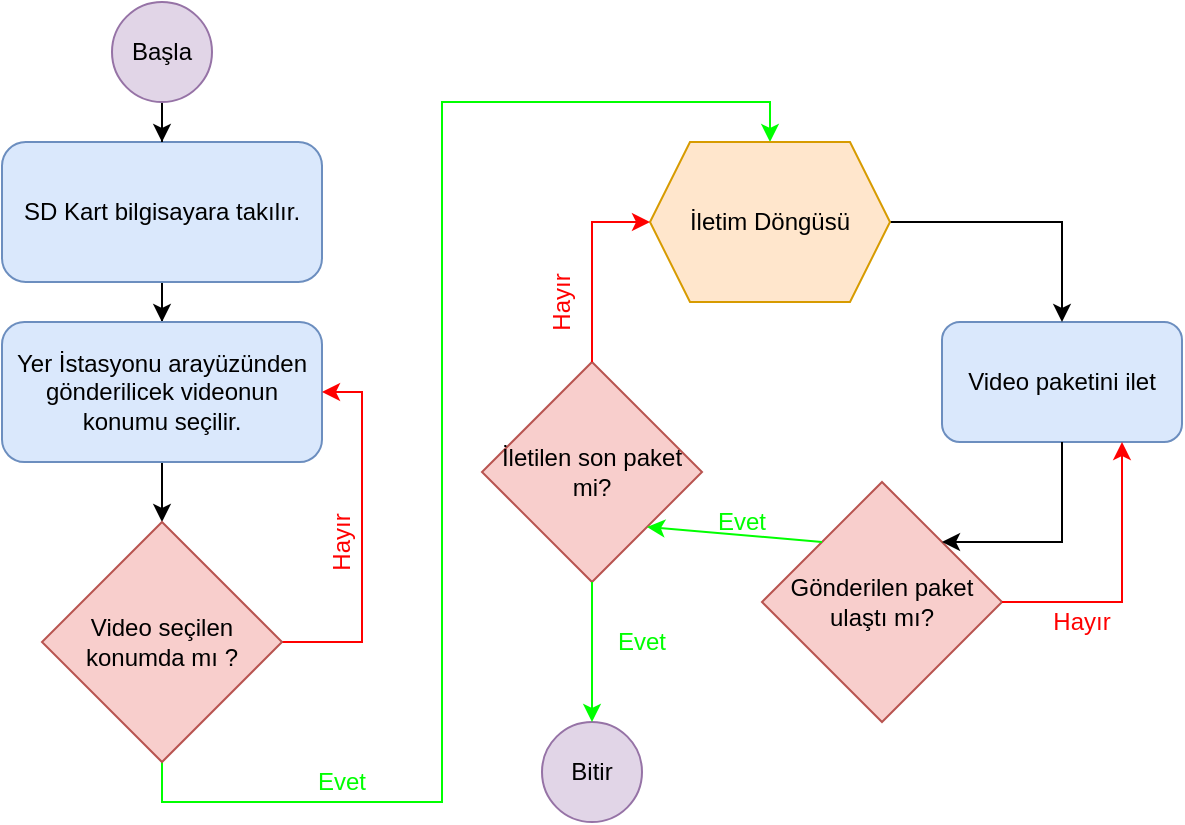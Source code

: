 <mxfile version="14.5.10" type="github">
  <diagram id="0OpG36uC_l2O-A9Mquys" name="Page-1">
    <mxGraphModel dx="998" dy="548" grid="1" gridSize="10" guides="1" tooltips="1" connect="1" arrows="1" fold="1" page="1" pageScale="1" pageWidth="827" pageHeight="1169" math="0" shadow="0">
      <root>
        <mxCell id="0" />
        <mxCell id="1" parent="0" />
        <mxCell id="s_yaDZpPtMgB8WJ1-4bx-8" style="edgeStyle=orthogonalEdgeStyle;rounded=0;orthogonalLoop=1;jettySize=auto;html=1;" edge="1" parent="1" source="s_yaDZpPtMgB8WJ1-4bx-1" target="s_yaDZpPtMgB8WJ1-4bx-2">
          <mxGeometry relative="1" as="geometry" />
        </mxCell>
        <mxCell id="s_yaDZpPtMgB8WJ1-4bx-1" value="SD Kart bilgisayara takılır." style="rounded=1;whiteSpace=wrap;html=1;arcSize=17;fillColor=#dae8fc;strokeColor=#6c8ebf;" vertex="1" parent="1">
          <mxGeometry x="90" y="80" width="160" height="70" as="geometry" />
        </mxCell>
        <mxCell id="s_yaDZpPtMgB8WJ1-4bx-7" style="edgeStyle=orthogonalEdgeStyle;rounded=0;orthogonalLoop=1;jettySize=auto;html=1;entryX=0.5;entryY=0;entryDx=0;entryDy=0;" edge="1" parent="1" source="s_yaDZpPtMgB8WJ1-4bx-2" target="s_yaDZpPtMgB8WJ1-4bx-4">
          <mxGeometry relative="1" as="geometry" />
        </mxCell>
        <mxCell id="s_yaDZpPtMgB8WJ1-4bx-2" value="Yer İstasyonu arayüzünden gönderilicek videonun konumu seçilir." style="rounded=1;whiteSpace=wrap;html=1;arcSize=16;fillColor=#dae8fc;strokeColor=#6c8ebf;" vertex="1" parent="1">
          <mxGeometry x="90" y="170" width="160" height="70" as="geometry" />
        </mxCell>
        <mxCell id="s_yaDZpPtMgB8WJ1-4bx-5" style="edgeStyle=orthogonalEdgeStyle;rounded=0;orthogonalLoop=1;jettySize=auto;html=1;entryX=1;entryY=0.5;entryDx=0;entryDy=0;fillColor=#f8cecc;strokeColor=#FF0000;" edge="1" parent="1" source="s_yaDZpPtMgB8WJ1-4bx-4" target="s_yaDZpPtMgB8WJ1-4bx-2">
          <mxGeometry relative="1" as="geometry">
            <mxPoint x="280" y="200" as="targetPoint" />
            <Array as="points">
              <mxPoint x="270" y="330" />
              <mxPoint x="270" y="205" />
            </Array>
          </mxGeometry>
        </mxCell>
        <mxCell id="s_yaDZpPtMgB8WJ1-4bx-12" style="edgeStyle=orthogonalEdgeStyle;rounded=0;orthogonalLoop=1;jettySize=auto;html=1;entryX=0.5;entryY=0;entryDx=0;entryDy=0;strokeColor=#00FF00;" edge="1" parent="1" source="s_yaDZpPtMgB8WJ1-4bx-4" target="s_yaDZpPtMgB8WJ1-4bx-14">
          <mxGeometry relative="1" as="geometry">
            <mxPoint x="420" y="60" as="targetPoint" />
            <Array as="points">
              <mxPoint x="170" y="410" />
              <mxPoint x="310" y="410" />
              <mxPoint x="310" y="60" />
              <mxPoint x="474" y="60" />
            </Array>
          </mxGeometry>
        </mxCell>
        <mxCell id="s_yaDZpPtMgB8WJ1-4bx-4" value="Video seçilen konumda mı ?" style="rhombus;whiteSpace=wrap;html=1;fillColor=#f8cecc;strokeColor=#b85450;" vertex="1" parent="1">
          <mxGeometry x="110" y="270" width="120" height="120" as="geometry" />
        </mxCell>
        <mxCell id="s_yaDZpPtMgB8WJ1-4bx-6" value="&lt;font color=&quot;#ff0000&quot;&gt;Hayır&lt;/font&gt;" style="text;html=1;strokeColor=none;fillColor=none;align=center;verticalAlign=middle;whiteSpace=wrap;rounded=0;rotation=-90;" vertex="1" parent="1">
          <mxGeometry x="240" y="270" width="40" height="20" as="geometry" />
        </mxCell>
        <mxCell id="s_yaDZpPtMgB8WJ1-4bx-10" style="edgeStyle=orthogonalEdgeStyle;rounded=0;orthogonalLoop=1;jettySize=auto;html=1;entryX=0.5;entryY=0;entryDx=0;entryDy=0;" edge="1" parent="1" source="s_yaDZpPtMgB8WJ1-4bx-9" target="s_yaDZpPtMgB8WJ1-4bx-1">
          <mxGeometry relative="1" as="geometry" />
        </mxCell>
        <mxCell id="s_yaDZpPtMgB8WJ1-4bx-9" value="Başla" style="ellipse;whiteSpace=wrap;html=1;fillColor=#e1d5e7;strokeColor=#9673a6;" vertex="1" parent="1">
          <mxGeometry x="145" y="10" width="50" height="50" as="geometry" />
        </mxCell>
        <mxCell id="s_yaDZpPtMgB8WJ1-4bx-11" value="Video paketini ilet" style="rounded=1;whiteSpace=wrap;html=1;fillColor=#dae8fc;strokeColor=#6c8ebf;" vertex="1" parent="1">
          <mxGeometry x="560" y="170" width="120" height="60" as="geometry" />
        </mxCell>
        <mxCell id="s_yaDZpPtMgB8WJ1-4bx-13" value="&lt;font color=&quot;#00ff00&quot;&gt;Evet&lt;/font&gt;" style="text;html=1;strokeColor=none;fillColor=none;align=center;verticalAlign=middle;whiteSpace=wrap;rounded=0;" vertex="1" parent="1">
          <mxGeometry x="240" y="390" width="40" height="20" as="geometry" />
        </mxCell>
        <mxCell id="s_yaDZpPtMgB8WJ1-4bx-33" style="edgeStyle=orthogonalEdgeStyle;rounded=0;orthogonalLoop=1;jettySize=auto;html=1;entryX=0.5;entryY=0;entryDx=0;entryDy=0;" edge="1" parent="1" source="s_yaDZpPtMgB8WJ1-4bx-14" target="s_yaDZpPtMgB8WJ1-4bx-11">
          <mxGeometry relative="1" as="geometry">
            <mxPoint x="640" y="120" as="targetPoint" />
          </mxGeometry>
        </mxCell>
        <mxCell id="s_yaDZpPtMgB8WJ1-4bx-14" value="İletim Döngüsü" style="shape=hexagon;perimeter=hexagonPerimeter2;whiteSpace=wrap;html=1;fixedSize=1;fillColor=#ffe6cc;strokeColor=#d79b00;" vertex="1" parent="1">
          <mxGeometry x="414" y="80" width="120" height="80" as="geometry" />
        </mxCell>
        <mxCell id="s_yaDZpPtMgB8WJ1-4bx-15" value="Gönderilen paket ulaştı mı?" style="rhombus;whiteSpace=wrap;html=1;fillColor=#f8cecc;strokeColor=#b85450;" vertex="1" parent="1">
          <mxGeometry x="470" y="250" width="120" height="120" as="geometry" />
        </mxCell>
        <mxCell id="s_yaDZpPtMgB8WJ1-4bx-21" value="İletilen son paket mi?" style="rhombus;whiteSpace=wrap;html=1;fillColor=#f8cecc;strokeColor=#b85450;" vertex="1" parent="1">
          <mxGeometry x="330" y="190" width="110" height="110" as="geometry" />
        </mxCell>
        <mxCell id="s_yaDZpPtMgB8WJ1-4bx-23" value="" style="endArrow=classic;html=1;exitX=0.5;exitY=1;exitDx=0;exitDy=0;entryX=1;entryY=0;entryDx=0;entryDy=0;rounded=0;" edge="1" parent="1" source="s_yaDZpPtMgB8WJ1-4bx-11" target="s_yaDZpPtMgB8WJ1-4bx-15">
          <mxGeometry width="50" height="50" relative="1" as="geometry">
            <mxPoint x="390" y="250" as="sourcePoint" />
            <mxPoint x="440" y="200" as="targetPoint" />
            <Array as="points">
              <mxPoint x="620" y="280" />
            </Array>
          </mxGeometry>
        </mxCell>
        <mxCell id="s_yaDZpPtMgB8WJ1-4bx-24" value="" style="endArrow=classic;html=1;exitX=0;exitY=0;exitDx=0;exitDy=0;entryX=1;entryY=1;entryDx=0;entryDy=0;strokeColor=#00FF00;" edge="1" parent="1" source="s_yaDZpPtMgB8WJ1-4bx-15" target="s_yaDZpPtMgB8WJ1-4bx-21">
          <mxGeometry width="50" height="50" relative="1" as="geometry">
            <mxPoint x="390" y="250" as="sourcePoint" />
            <mxPoint x="440" y="200" as="targetPoint" />
          </mxGeometry>
        </mxCell>
        <mxCell id="s_yaDZpPtMgB8WJ1-4bx-25" value="&lt;font color=&quot;#00ff00&quot;&gt;Evet&lt;/font&gt;" style="text;html=1;strokeColor=none;fillColor=none;align=center;verticalAlign=middle;whiteSpace=wrap;rounded=0;rotation=0;" vertex="1" parent="1">
          <mxGeometry x="440" y="260" width="40" height="20" as="geometry" />
        </mxCell>
        <mxCell id="s_yaDZpPtMgB8WJ1-4bx-26" value="" style="endArrow=classic;html=1;entryX=0;entryY=0.5;entryDx=0;entryDy=0;strokeColor=#FF0000;rounded=0;exitX=0.5;exitY=0;exitDx=0;exitDy=0;" edge="1" parent="1" source="s_yaDZpPtMgB8WJ1-4bx-21" target="s_yaDZpPtMgB8WJ1-4bx-14">
          <mxGeometry width="50" height="50" relative="1" as="geometry">
            <mxPoint x="390" y="250" as="sourcePoint" />
            <mxPoint x="440" y="200" as="targetPoint" />
            <Array as="points">
              <mxPoint x="385" y="120" />
            </Array>
          </mxGeometry>
        </mxCell>
        <mxCell id="s_yaDZpPtMgB8WJ1-4bx-27" value="&lt;font color=&quot;#ff0000&quot;&gt;Hayır&lt;/font&gt;" style="text;html=1;strokeColor=none;fillColor=none;align=center;verticalAlign=middle;whiteSpace=wrap;rounded=0;rotation=-90;" vertex="1" parent="1">
          <mxGeometry x="350" y="150" width="40" height="20" as="geometry" />
        </mxCell>
        <mxCell id="s_yaDZpPtMgB8WJ1-4bx-28" value="" style="endArrow=classic;html=1;strokeColor=#FF0000;exitX=1;exitY=0.5;exitDx=0;exitDy=0;entryX=0.75;entryY=1;entryDx=0;entryDy=0;rounded=0;" edge="1" parent="1" source="s_yaDZpPtMgB8WJ1-4bx-15" target="s_yaDZpPtMgB8WJ1-4bx-11">
          <mxGeometry width="50" height="50" relative="1" as="geometry">
            <mxPoint x="390" y="250" as="sourcePoint" />
            <mxPoint x="440" y="200" as="targetPoint" />
            <Array as="points">
              <mxPoint x="650" y="310" />
            </Array>
          </mxGeometry>
        </mxCell>
        <mxCell id="s_yaDZpPtMgB8WJ1-4bx-29" value="&lt;font color=&quot;#ff0000&quot;&gt;Hayır&lt;/font&gt;" style="text;html=1;strokeColor=none;fillColor=none;align=center;verticalAlign=middle;whiteSpace=wrap;rounded=0;" vertex="1" parent="1">
          <mxGeometry x="610" y="310" width="40" height="20" as="geometry" />
        </mxCell>
        <mxCell id="s_yaDZpPtMgB8WJ1-4bx-30" value="Bitir" style="ellipse;whiteSpace=wrap;html=1;fillColor=#e1d5e7;strokeColor=#9673a6;" vertex="1" parent="1">
          <mxGeometry x="360" y="370" width="50" height="50" as="geometry" />
        </mxCell>
        <mxCell id="s_yaDZpPtMgB8WJ1-4bx-31" value="" style="endArrow=classic;html=1;exitX=0.5;exitY=1;exitDx=0;exitDy=0;entryX=0.5;entryY=0;entryDx=0;entryDy=0;strokeColor=#00FF00;" edge="1" parent="1" source="s_yaDZpPtMgB8WJ1-4bx-21" target="s_yaDZpPtMgB8WJ1-4bx-30">
          <mxGeometry width="50" height="50" relative="1" as="geometry">
            <mxPoint x="390" y="250" as="sourcePoint" />
            <mxPoint x="440" y="200" as="targetPoint" />
          </mxGeometry>
        </mxCell>
        <mxCell id="s_yaDZpPtMgB8WJ1-4bx-32" value="&lt;font color=&quot;#00ff00&quot;&gt;Evet&lt;/font&gt;" style="text;html=1;strokeColor=none;fillColor=none;align=center;verticalAlign=middle;whiteSpace=wrap;rounded=0;" vertex="1" parent="1">
          <mxGeometry x="390" y="320" width="40" height="20" as="geometry" />
        </mxCell>
      </root>
    </mxGraphModel>
  </diagram>
</mxfile>
